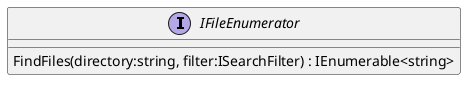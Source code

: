 @startuml
interface IFileEnumerator {
    FindFiles(directory:string, filter:ISearchFilter) : IEnumerable<string>
}
@enduml
